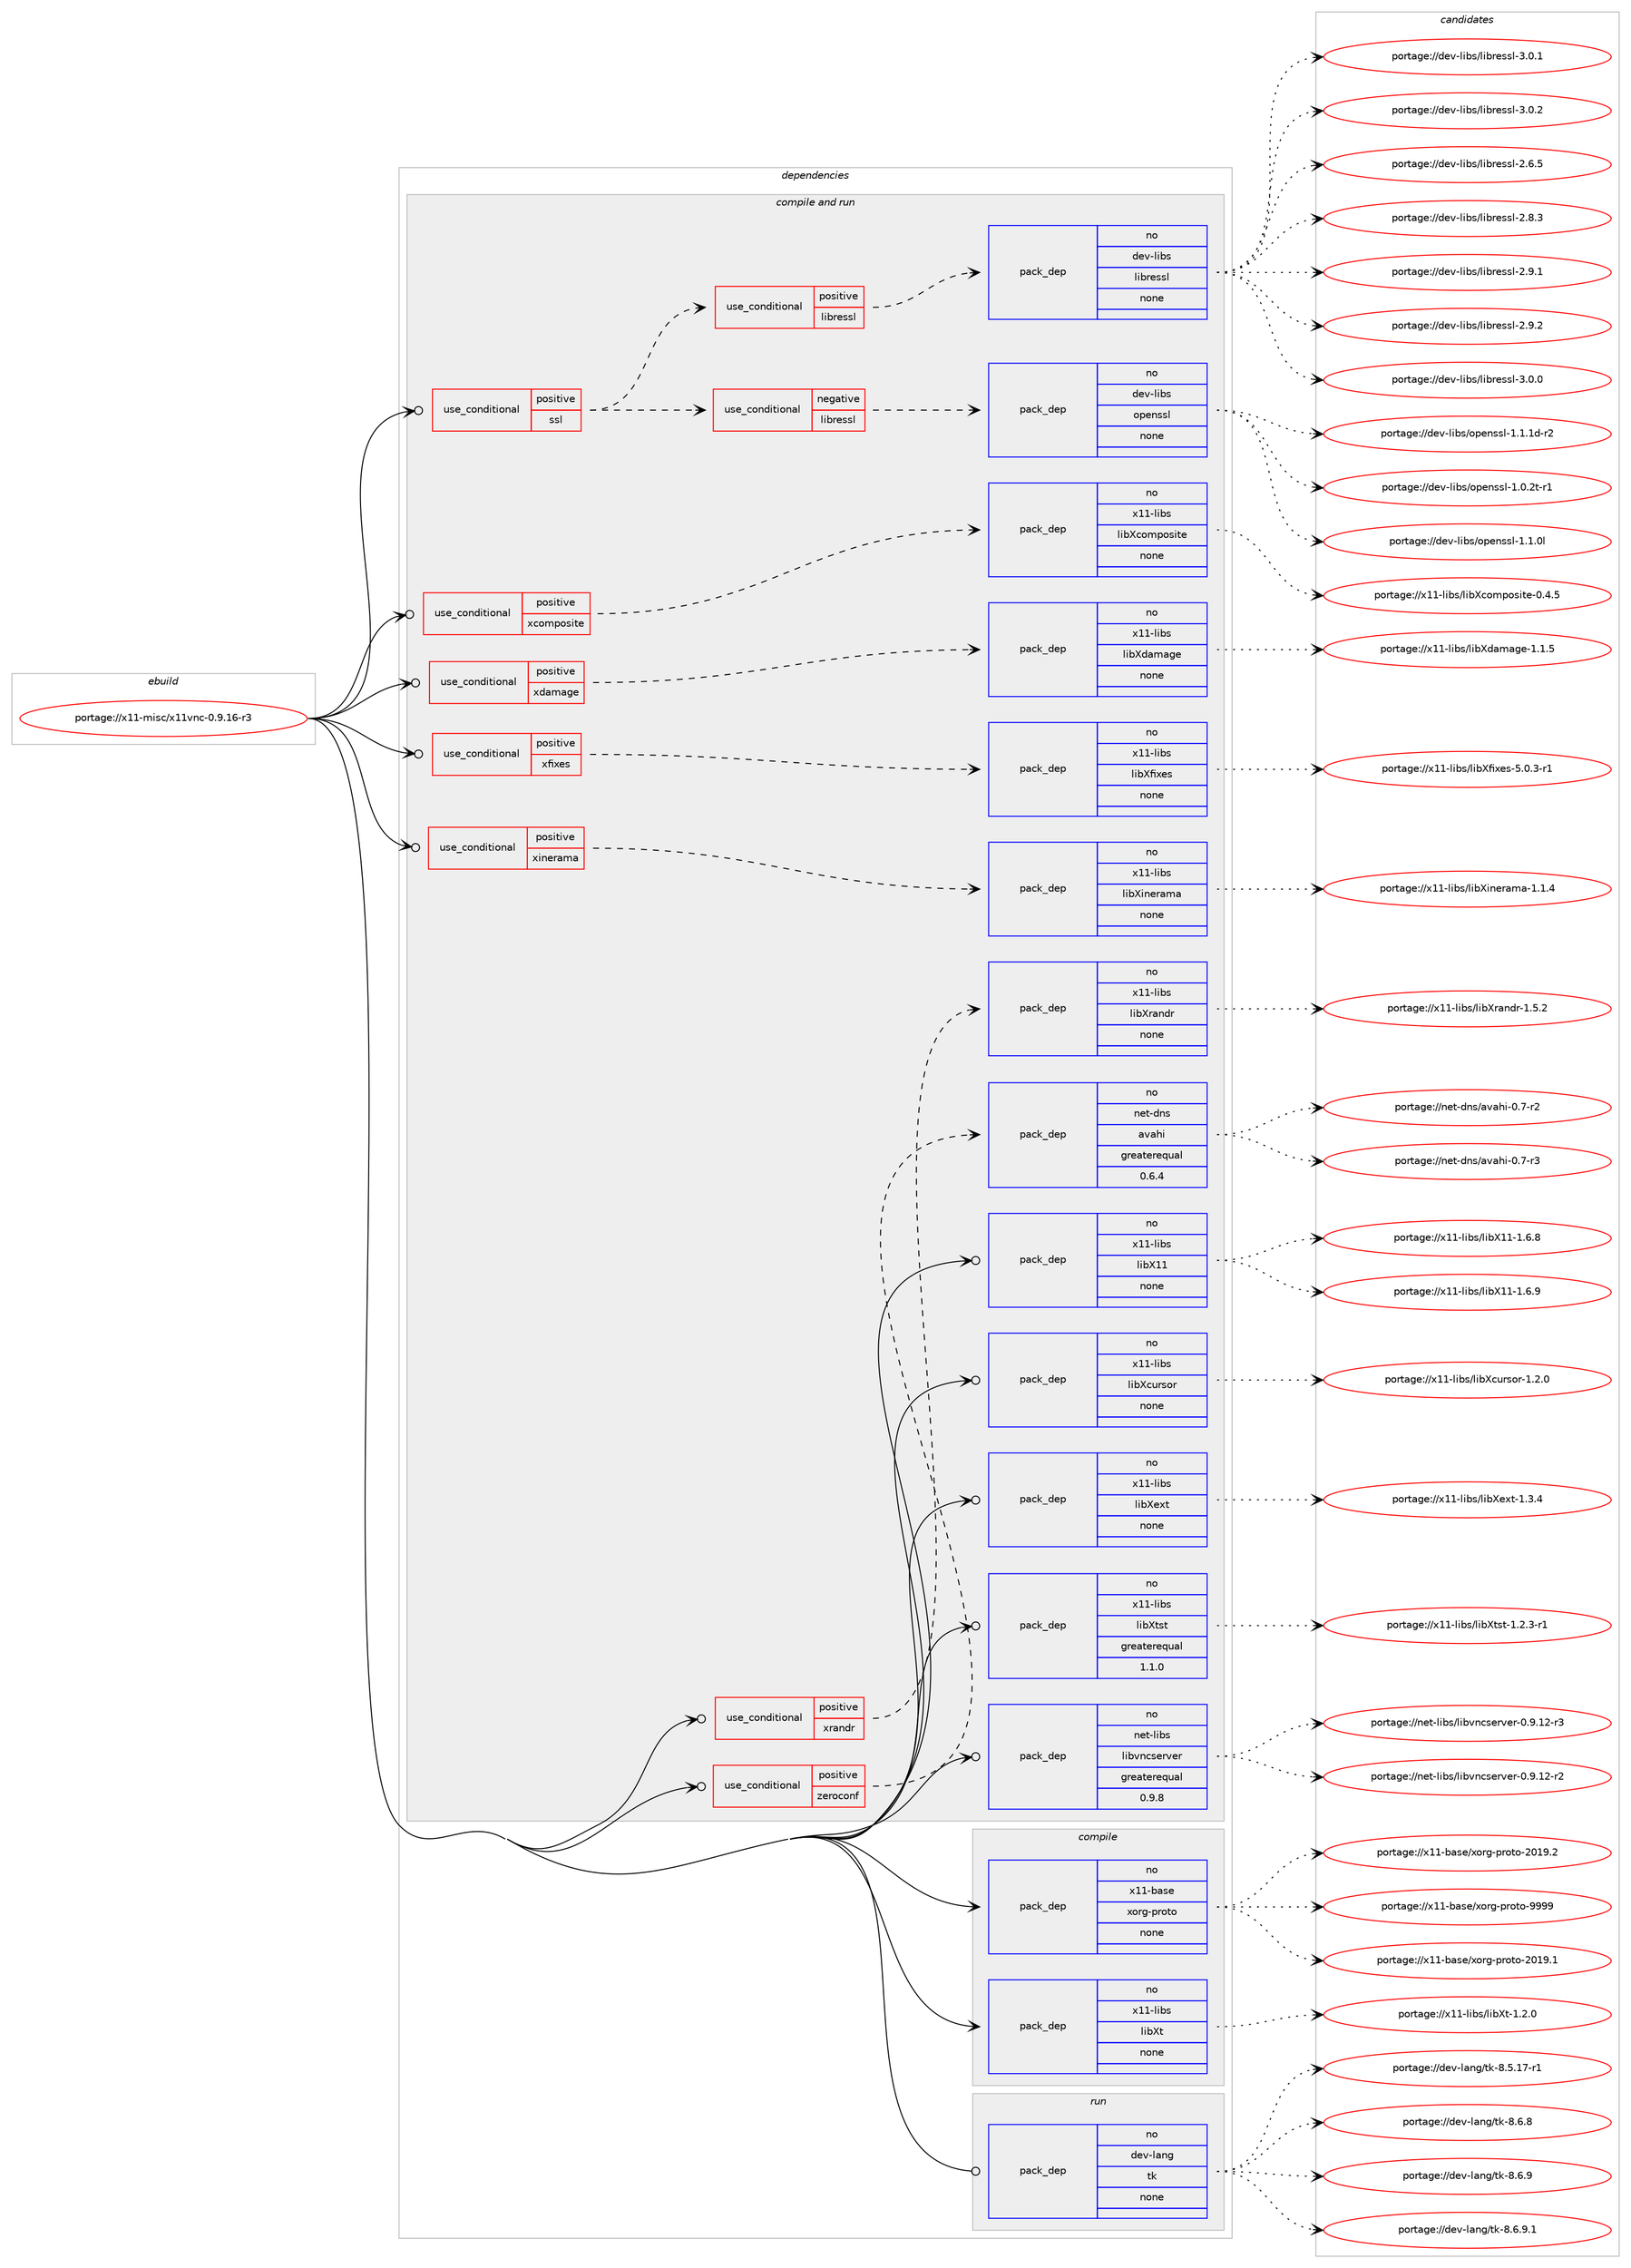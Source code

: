 digraph prolog {

# *************
# Graph options
# *************

newrank=true;
concentrate=true;
compound=true;
graph [rankdir=LR,fontname=Helvetica,fontsize=10,ranksep=1.5];#, ranksep=2.5, nodesep=0.2];
edge  [arrowhead=vee];
node  [fontname=Helvetica,fontsize=10];

# **********
# The ebuild
# **********

subgraph cluster_leftcol {
color=gray;
rank=same;
label=<<i>ebuild</i>>;
id [label="portage://x11-misc/x11vnc-0.9.16-r3", color=red, width=4, href="../x11-misc/x11vnc-0.9.16-r3.svg"];
}

# ****************
# The dependencies
# ****************

subgraph cluster_midcol {
color=gray;
label=<<i>dependencies</i>>;
subgraph cluster_compile {
fillcolor="#eeeeee";
style=filled;
label=<<i>compile</i>>;
subgraph pack337922 {
dependency454729 [label=<<TABLE BORDER="0" CELLBORDER="1" CELLSPACING="0" CELLPADDING="4" WIDTH="220"><TR><TD ROWSPAN="6" CELLPADDING="30">pack_dep</TD></TR><TR><TD WIDTH="110">no</TD></TR><TR><TD>x11-base</TD></TR><TR><TD>xorg-proto</TD></TR><TR><TD>none</TD></TR><TR><TD></TD></TR></TABLE>>, shape=none, color=blue];
}
id:e -> dependency454729:w [weight=20,style="solid",arrowhead="vee"];
subgraph pack337923 {
dependency454730 [label=<<TABLE BORDER="0" CELLBORDER="1" CELLSPACING="0" CELLPADDING="4" WIDTH="220"><TR><TD ROWSPAN="6" CELLPADDING="30">pack_dep</TD></TR><TR><TD WIDTH="110">no</TD></TR><TR><TD>x11-libs</TD></TR><TR><TD>libXt</TD></TR><TR><TD>none</TD></TR><TR><TD></TD></TR></TABLE>>, shape=none, color=blue];
}
id:e -> dependency454730:w [weight=20,style="solid",arrowhead="vee"];
}
subgraph cluster_compileandrun {
fillcolor="#eeeeee";
style=filled;
label=<<i>compile and run</i>>;
subgraph cond108617 {
dependency454731 [label=<<TABLE BORDER="0" CELLBORDER="1" CELLSPACING="0" CELLPADDING="4"><TR><TD ROWSPAN="3" CELLPADDING="10">use_conditional</TD></TR><TR><TD>positive</TD></TR><TR><TD>ssl</TD></TR></TABLE>>, shape=none, color=red];
subgraph cond108618 {
dependency454732 [label=<<TABLE BORDER="0" CELLBORDER="1" CELLSPACING="0" CELLPADDING="4"><TR><TD ROWSPAN="3" CELLPADDING="10">use_conditional</TD></TR><TR><TD>negative</TD></TR><TR><TD>libressl</TD></TR></TABLE>>, shape=none, color=red];
subgraph pack337924 {
dependency454733 [label=<<TABLE BORDER="0" CELLBORDER="1" CELLSPACING="0" CELLPADDING="4" WIDTH="220"><TR><TD ROWSPAN="6" CELLPADDING="30">pack_dep</TD></TR><TR><TD WIDTH="110">no</TD></TR><TR><TD>dev-libs</TD></TR><TR><TD>openssl</TD></TR><TR><TD>none</TD></TR><TR><TD></TD></TR></TABLE>>, shape=none, color=blue];
}
dependency454732:e -> dependency454733:w [weight=20,style="dashed",arrowhead="vee"];
}
dependency454731:e -> dependency454732:w [weight=20,style="dashed",arrowhead="vee"];
subgraph cond108619 {
dependency454734 [label=<<TABLE BORDER="0" CELLBORDER="1" CELLSPACING="0" CELLPADDING="4"><TR><TD ROWSPAN="3" CELLPADDING="10">use_conditional</TD></TR><TR><TD>positive</TD></TR><TR><TD>libressl</TD></TR></TABLE>>, shape=none, color=red];
subgraph pack337925 {
dependency454735 [label=<<TABLE BORDER="0" CELLBORDER="1" CELLSPACING="0" CELLPADDING="4" WIDTH="220"><TR><TD ROWSPAN="6" CELLPADDING="30">pack_dep</TD></TR><TR><TD WIDTH="110">no</TD></TR><TR><TD>dev-libs</TD></TR><TR><TD>libressl</TD></TR><TR><TD>none</TD></TR><TR><TD></TD></TR></TABLE>>, shape=none, color=blue];
}
dependency454734:e -> dependency454735:w [weight=20,style="dashed",arrowhead="vee"];
}
dependency454731:e -> dependency454734:w [weight=20,style="dashed",arrowhead="vee"];
}
id:e -> dependency454731:w [weight=20,style="solid",arrowhead="odotvee"];
subgraph cond108620 {
dependency454736 [label=<<TABLE BORDER="0" CELLBORDER="1" CELLSPACING="0" CELLPADDING="4"><TR><TD ROWSPAN="3" CELLPADDING="10">use_conditional</TD></TR><TR><TD>positive</TD></TR><TR><TD>xcomposite</TD></TR></TABLE>>, shape=none, color=red];
subgraph pack337926 {
dependency454737 [label=<<TABLE BORDER="0" CELLBORDER="1" CELLSPACING="0" CELLPADDING="4" WIDTH="220"><TR><TD ROWSPAN="6" CELLPADDING="30">pack_dep</TD></TR><TR><TD WIDTH="110">no</TD></TR><TR><TD>x11-libs</TD></TR><TR><TD>libXcomposite</TD></TR><TR><TD>none</TD></TR><TR><TD></TD></TR></TABLE>>, shape=none, color=blue];
}
dependency454736:e -> dependency454737:w [weight=20,style="dashed",arrowhead="vee"];
}
id:e -> dependency454736:w [weight=20,style="solid",arrowhead="odotvee"];
subgraph cond108621 {
dependency454738 [label=<<TABLE BORDER="0" CELLBORDER="1" CELLSPACING="0" CELLPADDING="4"><TR><TD ROWSPAN="3" CELLPADDING="10">use_conditional</TD></TR><TR><TD>positive</TD></TR><TR><TD>xdamage</TD></TR></TABLE>>, shape=none, color=red];
subgraph pack337927 {
dependency454739 [label=<<TABLE BORDER="0" CELLBORDER="1" CELLSPACING="0" CELLPADDING="4" WIDTH="220"><TR><TD ROWSPAN="6" CELLPADDING="30">pack_dep</TD></TR><TR><TD WIDTH="110">no</TD></TR><TR><TD>x11-libs</TD></TR><TR><TD>libXdamage</TD></TR><TR><TD>none</TD></TR><TR><TD></TD></TR></TABLE>>, shape=none, color=blue];
}
dependency454738:e -> dependency454739:w [weight=20,style="dashed",arrowhead="vee"];
}
id:e -> dependency454738:w [weight=20,style="solid",arrowhead="odotvee"];
subgraph cond108622 {
dependency454740 [label=<<TABLE BORDER="0" CELLBORDER="1" CELLSPACING="0" CELLPADDING="4"><TR><TD ROWSPAN="3" CELLPADDING="10">use_conditional</TD></TR><TR><TD>positive</TD></TR><TR><TD>xfixes</TD></TR></TABLE>>, shape=none, color=red];
subgraph pack337928 {
dependency454741 [label=<<TABLE BORDER="0" CELLBORDER="1" CELLSPACING="0" CELLPADDING="4" WIDTH="220"><TR><TD ROWSPAN="6" CELLPADDING="30">pack_dep</TD></TR><TR><TD WIDTH="110">no</TD></TR><TR><TD>x11-libs</TD></TR><TR><TD>libXfixes</TD></TR><TR><TD>none</TD></TR><TR><TD></TD></TR></TABLE>>, shape=none, color=blue];
}
dependency454740:e -> dependency454741:w [weight=20,style="dashed",arrowhead="vee"];
}
id:e -> dependency454740:w [weight=20,style="solid",arrowhead="odotvee"];
subgraph cond108623 {
dependency454742 [label=<<TABLE BORDER="0" CELLBORDER="1" CELLSPACING="0" CELLPADDING="4"><TR><TD ROWSPAN="3" CELLPADDING="10">use_conditional</TD></TR><TR><TD>positive</TD></TR><TR><TD>xinerama</TD></TR></TABLE>>, shape=none, color=red];
subgraph pack337929 {
dependency454743 [label=<<TABLE BORDER="0" CELLBORDER="1" CELLSPACING="0" CELLPADDING="4" WIDTH="220"><TR><TD ROWSPAN="6" CELLPADDING="30">pack_dep</TD></TR><TR><TD WIDTH="110">no</TD></TR><TR><TD>x11-libs</TD></TR><TR><TD>libXinerama</TD></TR><TR><TD>none</TD></TR><TR><TD></TD></TR></TABLE>>, shape=none, color=blue];
}
dependency454742:e -> dependency454743:w [weight=20,style="dashed",arrowhead="vee"];
}
id:e -> dependency454742:w [weight=20,style="solid",arrowhead="odotvee"];
subgraph cond108624 {
dependency454744 [label=<<TABLE BORDER="0" CELLBORDER="1" CELLSPACING="0" CELLPADDING="4"><TR><TD ROWSPAN="3" CELLPADDING="10">use_conditional</TD></TR><TR><TD>positive</TD></TR><TR><TD>xrandr</TD></TR></TABLE>>, shape=none, color=red];
subgraph pack337930 {
dependency454745 [label=<<TABLE BORDER="0" CELLBORDER="1" CELLSPACING="0" CELLPADDING="4" WIDTH="220"><TR><TD ROWSPAN="6" CELLPADDING="30">pack_dep</TD></TR><TR><TD WIDTH="110">no</TD></TR><TR><TD>x11-libs</TD></TR><TR><TD>libXrandr</TD></TR><TR><TD>none</TD></TR><TR><TD></TD></TR></TABLE>>, shape=none, color=blue];
}
dependency454744:e -> dependency454745:w [weight=20,style="dashed",arrowhead="vee"];
}
id:e -> dependency454744:w [weight=20,style="solid",arrowhead="odotvee"];
subgraph cond108625 {
dependency454746 [label=<<TABLE BORDER="0" CELLBORDER="1" CELLSPACING="0" CELLPADDING="4"><TR><TD ROWSPAN="3" CELLPADDING="10">use_conditional</TD></TR><TR><TD>positive</TD></TR><TR><TD>zeroconf</TD></TR></TABLE>>, shape=none, color=red];
subgraph pack337931 {
dependency454747 [label=<<TABLE BORDER="0" CELLBORDER="1" CELLSPACING="0" CELLPADDING="4" WIDTH="220"><TR><TD ROWSPAN="6" CELLPADDING="30">pack_dep</TD></TR><TR><TD WIDTH="110">no</TD></TR><TR><TD>net-dns</TD></TR><TR><TD>avahi</TD></TR><TR><TD>greaterequal</TD></TR><TR><TD>0.6.4</TD></TR></TABLE>>, shape=none, color=blue];
}
dependency454746:e -> dependency454747:w [weight=20,style="dashed",arrowhead="vee"];
}
id:e -> dependency454746:w [weight=20,style="solid",arrowhead="odotvee"];
subgraph pack337932 {
dependency454748 [label=<<TABLE BORDER="0" CELLBORDER="1" CELLSPACING="0" CELLPADDING="4" WIDTH="220"><TR><TD ROWSPAN="6" CELLPADDING="30">pack_dep</TD></TR><TR><TD WIDTH="110">no</TD></TR><TR><TD>net-libs</TD></TR><TR><TD>libvncserver</TD></TR><TR><TD>greaterequal</TD></TR><TR><TD>0.9.8</TD></TR></TABLE>>, shape=none, color=blue];
}
id:e -> dependency454748:w [weight=20,style="solid",arrowhead="odotvee"];
subgraph pack337933 {
dependency454749 [label=<<TABLE BORDER="0" CELLBORDER="1" CELLSPACING="0" CELLPADDING="4" WIDTH="220"><TR><TD ROWSPAN="6" CELLPADDING="30">pack_dep</TD></TR><TR><TD WIDTH="110">no</TD></TR><TR><TD>x11-libs</TD></TR><TR><TD>libX11</TD></TR><TR><TD>none</TD></TR><TR><TD></TD></TR></TABLE>>, shape=none, color=blue];
}
id:e -> dependency454749:w [weight=20,style="solid",arrowhead="odotvee"];
subgraph pack337934 {
dependency454750 [label=<<TABLE BORDER="0" CELLBORDER="1" CELLSPACING="0" CELLPADDING="4" WIDTH="220"><TR><TD ROWSPAN="6" CELLPADDING="30">pack_dep</TD></TR><TR><TD WIDTH="110">no</TD></TR><TR><TD>x11-libs</TD></TR><TR><TD>libXcursor</TD></TR><TR><TD>none</TD></TR><TR><TD></TD></TR></TABLE>>, shape=none, color=blue];
}
id:e -> dependency454750:w [weight=20,style="solid",arrowhead="odotvee"];
subgraph pack337935 {
dependency454751 [label=<<TABLE BORDER="0" CELLBORDER="1" CELLSPACING="0" CELLPADDING="4" WIDTH="220"><TR><TD ROWSPAN="6" CELLPADDING="30">pack_dep</TD></TR><TR><TD WIDTH="110">no</TD></TR><TR><TD>x11-libs</TD></TR><TR><TD>libXext</TD></TR><TR><TD>none</TD></TR><TR><TD></TD></TR></TABLE>>, shape=none, color=blue];
}
id:e -> dependency454751:w [weight=20,style="solid",arrowhead="odotvee"];
subgraph pack337936 {
dependency454752 [label=<<TABLE BORDER="0" CELLBORDER="1" CELLSPACING="0" CELLPADDING="4" WIDTH="220"><TR><TD ROWSPAN="6" CELLPADDING="30">pack_dep</TD></TR><TR><TD WIDTH="110">no</TD></TR><TR><TD>x11-libs</TD></TR><TR><TD>libXtst</TD></TR><TR><TD>greaterequal</TD></TR><TR><TD>1.1.0</TD></TR></TABLE>>, shape=none, color=blue];
}
id:e -> dependency454752:w [weight=20,style="solid",arrowhead="odotvee"];
}
subgraph cluster_run {
fillcolor="#eeeeee";
style=filled;
label=<<i>run</i>>;
subgraph pack337937 {
dependency454753 [label=<<TABLE BORDER="0" CELLBORDER="1" CELLSPACING="0" CELLPADDING="4" WIDTH="220"><TR><TD ROWSPAN="6" CELLPADDING="30">pack_dep</TD></TR><TR><TD WIDTH="110">no</TD></TR><TR><TD>dev-lang</TD></TR><TR><TD>tk</TD></TR><TR><TD>none</TD></TR><TR><TD></TD></TR></TABLE>>, shape=none, color=blue];
}
id:e -> dependency454753:w [weight=20,style="solid",arrowhead="odot"];
}
}

# **************
# The candidates
# **************

subgraph cluster_choices {
rank=same;
color=gray;
label=<<i>candidates</i>>;

subgraph choice337922 {
color=black;
nodesep=1;
choiceportage1204949459897115101471201111141034511211411111611145504849574649 [label="portage://x11-base/xorg-proto-2019.1", color=red, width=4,href="../x11-base/xorg-proto-2019.1.svg"];
choiceportage1204949459897115101471201111141034511211411111611145504849574650 [label="portage://x11-base/xorg-proto-2019.2", color=red, width=4,href="../x11-base/xorg-proto-2019.2.svg"];
choiceportage120494945989711510147120111114103451121141111161114557575757 [label="portage://x11-base/xorg-proto-9999", color=red, width=4,href="../x11-base/xorg-proto-9999.svg"];
dependency454729:e -> choiceportage1204949459897115101471201111141034511211411111611145504849574649:w [style=dotted,weight="100"];
dependency454729:e -> choiceportage1204949459897115101471201111141034511211411111611145504849574650:w [style=dotted,weight="100"];
dependency454729:e -> choiceportage120494945989711510147120111114103451121141111161114557575757:w [style=dotted,weight="100"];
}
subgraph choice337923 {
color=black;
nodesep=1;
choiceportage12049494510810598115471081059888116454946504648 [label="portage://x11-libs/libXt-1.2.0", color=red, width=4,href="../x11-libs/libXt-1.2.0.svg"];
dependency454730:e -> choiceportage12049494510810598115471081059888116454946504648:w [style=dotted,weight="100"];
}
subgraph choice337924 {
color=black;
nodesep=1;
choiceportage1001011184510810598115471111121011101151151084549464846501164511449 [label="portage://dev-libs/openssl-1.0.2t-r1", color=red, width=4,href="../dev-libs/openssl-1.0.2t-r1.svg"];
choiceportage100101118451081059811547111112101110115115108454946494648108 [label="portage://dev-libs/openssl-1.1.0l", color=red, width=4,href="../dev-libs/openssl-1.1.0l.svg"];
choiceportage1001011184510810598115471111121011101151151084549464946491004511450 [label="portage://dev-libs/openssl-1.1.1d-r2", color=red, width=4,href="../dev-libs/openssl-1.1.1d-r2.svg"];
dependency454733:e -> choiceportage1001011184510810598115471111121011101151151084549464846501164511449:w [style=dotted,weight="100"];
dependency454733:e -> choiceportage100101118451081059811547111112101110115115108454946494648108:w [style=dotted,weight="100"];
dependency454733:e -> choiceportage1001011184510810598115471111121011101151151084549464946491004511450:w [style=dotted,weight="100"];
}
subgraph choice337925 {
color=black;
nodesep=1;
choiceportage10010111845108105981154710810598114101115115108455046544653 [label="portage://dev-libs/libressl-2.6.5", color=red, width=4,href="../dev-libs/libressl-2.6.5.svg"];
choiceportage10010111845108105981154710810598114101115115108455046564651 [label="portage://dev-libs/libressl-2.8.3", color=red, width=4,href="../dev-libs/libressl-2.8.3.svg"];
choiceportage10010111845108105981154710810598114101115115108455046574649 [label="portage://dev-libs/libressl-2.9.1", color=red, width=4,href="../dev-libs/libressl-2.9.1.svg"];
choiceportage10010111845108105981154710810598114101115115108455046574650 [label="portage://dev-libs/libressl-2.9.2", color=red, width=4,href="../dev-libs/libressl-2.9.2.svg"];
choiceportage10010111845108105981154710810598114101115115108455146484648 [label="portage://dev-libs/libressl-3.0.0", color=red, width=4,href="../dev-libs/libressl-3.0.0.svg"];
choiceportage10010111845108105981154710810598114101115115108455146484649 [label="portage://dev-libs/libressl-3.0.1", color=red, width=4,href="../dev-libs/libressl-3.0.1.svg"];
choiceportage10010111845108105981154710810598114101115115108455146484650 [label="portage://dev-libs/libressl-3.0.2", color=red, width=4,href="../dev-libs/libressl-3.0.2.svg"];
dependency454735:e -> choiceportage10010111845108105981154710810598114101115115108455046544653:w [style=dotted,weight="100"];
dependency454735:e -> choiceportage10010111845108105981154710810598114101115115108455046564651:w [style=dotted,weight="100"];
dependency454735:e -> choiceportage10010111845108105981154710810598114101115115108455046574649:w [style=dotted,weight="100"];
dependency454735:e -> choiceportage10010111845108105981154710810598114101115115108455046574650:w [style=dotted,weight="100"];
dependency454735:e -> choiceportage10010111845108105981154710810598114101115115108455146484648:w [style=dotted,weight="100"];
dependency454735:e -> choiceportage10010111845108105981154710810598114101115115108455146484649:w [style=dotted,weight="100"];
dependency454735:e -> choiceportage10010111845108105981154710810598114101115115108455146484650:w [style=dotted,weight="100"];
}
subgraph choice337926 {
color=black;
nodesep=1;
choiceportage1204949451081059811547108105988899111109112111115105116101454846524653 [label="portage://x11-libs/libXcomposite-0.4.5", color=red, width=4,href="../x11-libs/libXcomposite-0.4.5.svg"];
dependency454737:e -> choiceportage1204949451081059811547108105988899111109112111115105116101454846524653:w [style=dotted,weight="100"];
}
subgraph choice337927 {
color=black;
nodesep=1;
choiceportage120494945108105981154710810598881009710997103101454946494653 [label="portage://x11-libs/libXdamage-1.1.5", color=red, width=4,href="../x11-libs/libXdamage-1.1.5.svg"];
dependency454739:e -> choiceportage120494945108105981154710810598881009710997103101454946494653:w [style=dotted,weight="100"];
}
subgraph choice337928 {
color=black;
nodesep=1;
choiceportage120494945108105981154710810598881021051201011154553464846514511449 [label="portage://x11-libs/libXfixes-5.0.3-r1", color=red, width=4,href="../x11-libs/libXfixes-5.0.3-r1.svg"];
dependency454741:e -> choiceportage120494945108105981154710810598881021051201011154553464846514511449:w [style=dotted,weight="100"];
}
subgraph choice337929 {
color=black;
nodesep=1;
choiceportage120494945108105981154710810598881051101011149710997454946494652 [label="portage://x11-libs/libXinerama-1.1.4", color=red, width=4,href="../x11-libs/libXinerama-1.1.4.svg"];
dependency454743:e -> choiceportage120494945108105981154710810598881051101011149710997454946494652:w [style=dotted,weight="100"];
}
subgraph choice337930 {
color=black;
nodesep=1;
choiceportage1204949451081059811547108105988811497110100114454946534650 [label="portage://x11-libs/libXrandr-1.5.2", color=red, width=4,href="../x11-libs/libXrandr-1.5.2.svg"];
dependency454745:e -> choiceportage1204949451081059811547108105988811497110100114454946534650:w [style=dotted,weight="100"];
}
subgraph choice337931 {
color=black;
nodesep=1;
choiceportage11010111645100110115479711897104105454846554511450 [label="portage://net-dns/avahi-0.7-r2", color=red, width=4,href="../net-dns/avahi-0.7-r2.svg"];
choiceportage11010111645100110115479711897104105454846554511451 [label="portage://net-dns/avahi-0.7-r3", color=red, width=4,href="../net-dns/avahi-0.7-r3.svg"];
dependency454747:e -> choiceportage11010111645100110115479711897104105454846554511450:w [style=dotted,weight="100"];
dependency454747:e -> choiceportage11010111645100110115479711897104105454846554511451:w [style=dotted,weight="100"];
}
subgraph choice337932 {
color=black;
nodesep=1;
choiceportage1101011164510810598115471081059811811099115101114118101114454846574649504511450 [label="portage://net-libs/libvncserver-0.9.12-r2", color=red, width=4,href="../net-libs/libvncserver-0.9.12-r2.svg"];
choiceportage1101011164510810598115471081059811811099115101114118101114454846574649504511451 [label="portage://net-libs/libvncserver-0.9.12-r3", color=red, width=4,href="../net-libs/libvncserver-0.9.12-r3.svg"];
dependency454748:e -> choiceportage1101011164510810598115471081059811811099115101114118101114454846574649504511450:w [style=dotted,weight="100"];
dependency454748:e -> choiceportage1101011164510810598115471081059811811099115101114118101114454846574649504511451:w [style=dotted,weight="100"];
}
subgraph choice337933 {
color=black;
nodesep=1;
choiceportage120494945108105981154710810598884949454946544656 [label="portage://x11-libs/libX11-1.6.8", color=red, width=4,href="../x11-libs/libX11-1.6.8.svg"];
choiceportage120494945108105981154710810598884949454946544657 [label="portage://x11-libs/libX11-1.6.9", color=red, width=4,href="../x11-libs/libX11-1.6.9.svg"];
dependency454749:e -> choiceportage120494945108105981154710810598884949454946544656:w [style=dotted,weight="100"];
dependency454749:e -> choiceportage120494945108105981154710810598884949454946544657:w [style=dotted,weight="100"];
}
subgraph choice337934 {
color=black;
nodesep=1;
choiceportage1204949451081059811547108105988899117114115111114454946504648 [label="portage://x11-libs/libXcursor-1.2.0", color=red, width=4,href="../x11-libs/libXcursor-1.2.0.svg"];
dependency454750:e -> choiceportage1204949451081059811547108105988899117114115111114454946504648:w [style=dotted,weight="100"];
}
subgraph choice337935 {
color=black;
nodesep=1;
choiceportage12049494510810598115471081059888101120116454946514652 [label="portage://x11-libs/libXext-1.3.4", color=red, width=4,href="../x11-libs/libXext-1.3.4.svg"];
dependency454751:e -> choiceportage12049494510810598115471081059888101120116454946514652:w [style=dotted,weight="100"];
}
subgraph choice337936 {
color=black;
nodesep=1;
choiceportage120494945108105981154710810598881161151164549465046514511449 [label="portage://x11-libs/libXtst-1.2.3-r1", color=red, width=4,href="../x11-libs/libXtst-1.2.3-r1.svg"];
dependency454752:e -> choiceportage120494945108105981154710810598881161151164549465046514511449:w [style=dotted,weight="100"];
}
subgraph choice337937 {
color=black;
nodesep=1;
choiceportage100101118451089711010347116107455646534649554511449 [label="portage://dev-lang/tk-8.5.17-r1", color=red, width=4,href="../dev-lang/tk-8.5.17-r1.svg"];
choiceportage100101118451089711010347116107455646544656 [label="portage://dev-lang/tk-8.6.8", color=red, width=4,href="../dev-lang/tk-8.6.8.svg"];
choiceportage100101118451089711010347116107455646544657 [label="portage://dev-lang/tk-8.6.9", color=red, width=4,href="../dev-lang/tk-8.6.9.svg"];
choiceportage1001011184510897110103471161074556465446574649 [label="portage://dev-lang/tk-8.6.9.1", color=red, width=4,href="../dev-lang/tk-8.6.9.1.svg"];
dependency454753:e -> choiceportage100101118451089711010347116107455646534649554511449:w [style=dotted,weight="100"];
dependency454753:e -> choiceportage100101118451089711010347116107455646544656:w [style=dotted,weight="100"];
dependency454753:e -> choiceportage100101118451089711010347116107455646544657:w [style=dotted,weight="100"];
dependency454753:e -> choiceportage1001011184510897110103471161074556465446574649:w [style=dotted,weight="100"];
}
}

}
